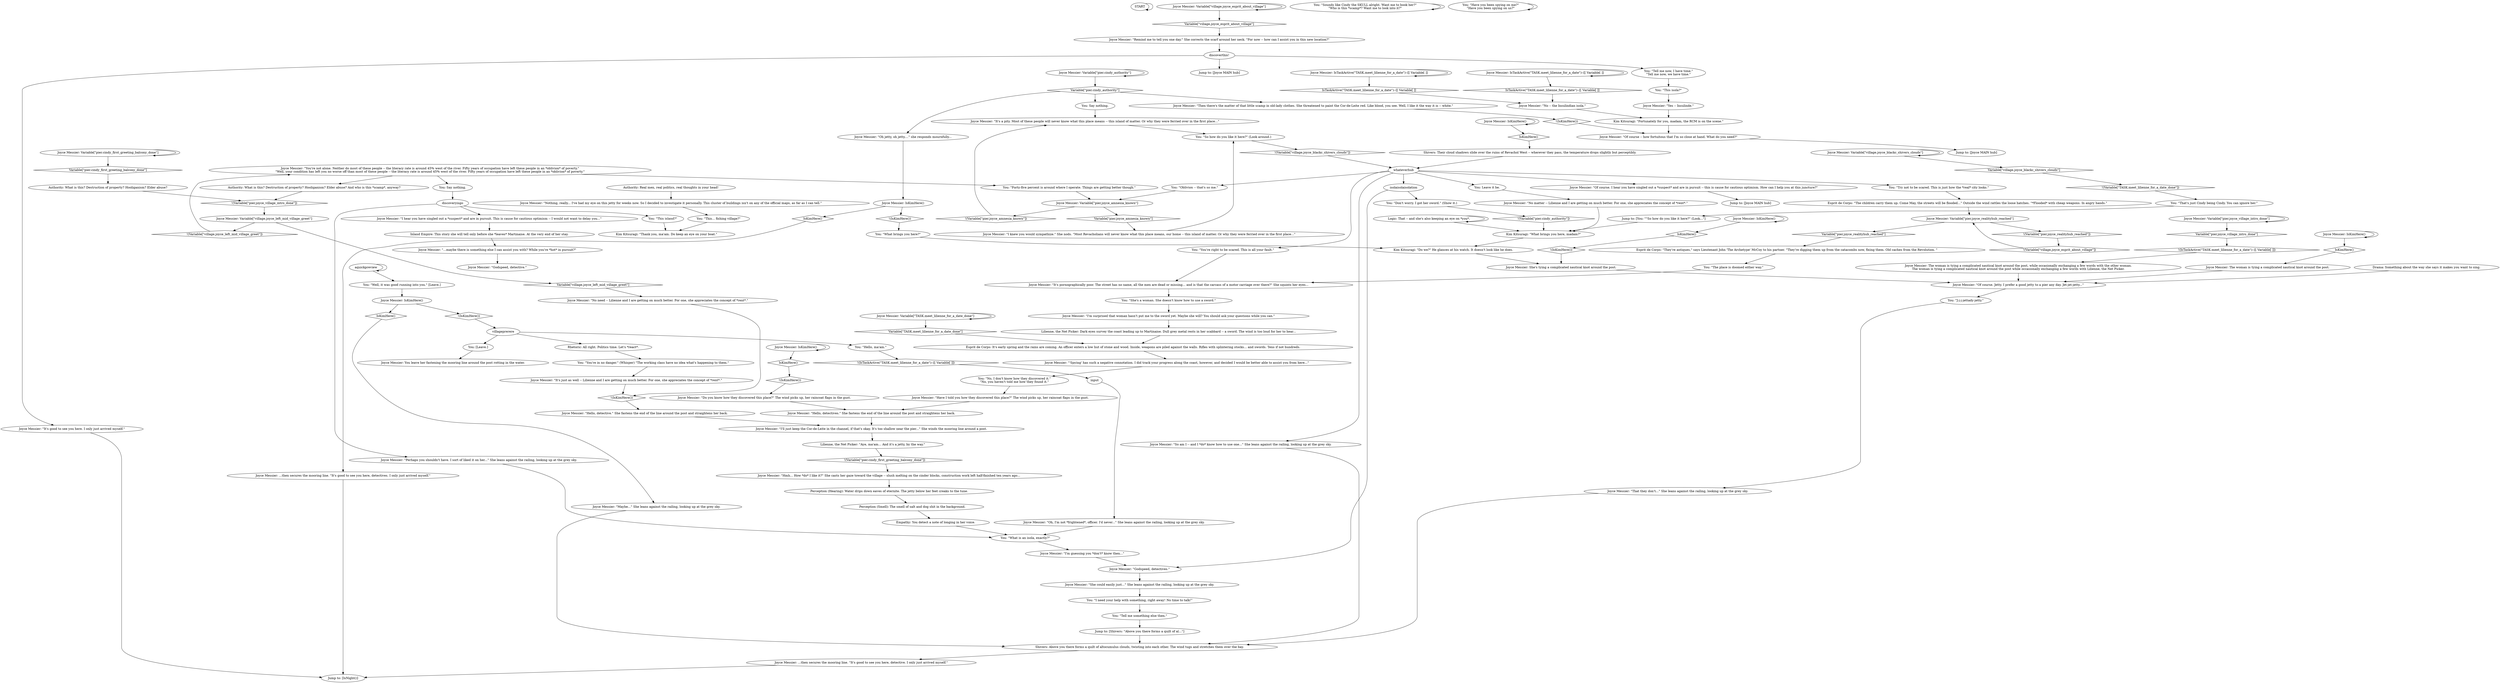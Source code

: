 # VILLAGE / JOYCE
# Joyce has sailed to village once you're looking for instigator. She's talking to net picker about sailing. Extra content about village and why she sailed there. GREETING HERE!
# ==================================================
digraph G {
	  0 [label="START"];
	  1 [label="input"];
	  2 [label="Joyce Messier: \"I'll just keep the Cor-de-Leite in the channel, if that's okay. It's too shallow near the pier...\" She winds the mooring line around a post."];
	  3 [label="Joyce Messier: \"It's good to see you here. I only just arrived myself.\""];
	  4 [label="You: \"Well, it was good running into you.\" [Leave.]"];
	  5 [label="You: \"What brings you here?\""];
	  6 [label="Joyce Messier: ...then secures the mooring line. \"It's good to see you here, detective. I only just arrived myself.\""];
	  7 [label="Joyce Messier: Variable[\"village.joyce_blackc_shivers_clouds\"]"];
	  8 [label="Variable[\"village.joyce_blackc_shivers_clouds\"]", shape=diamond];
	  9 [label="!(Variable[\"village.joyce_blackc_shivers_clouds\"])", shape=diamond];
	  10 [label="Joyce Messier: \"Hmh... How *do* I like it?\" She casts her gaze toward the village -- slush melting on the cinder blocks, construction work left half-finished ten years ago..."];
	  11 [label="Authority: What is this? Destruction of property? Hooliganism? Elder abuse? And who is this *scamp*, anyway?"];
	  12 [label="You: \"Oblivion -- that's so me.\""];
	  13 [label="You: \"The place is doomed either way.\""];
	  14 [label="Esprit de Corps: \"The children carry them up. Come May, the streets will be flooded...\" Outside the wind rattles the loose hatches. \"*Flooded* with cheap weapons. In angry hands.\""];
	  15 [label="Joyce Messier: \"Oh, I'm not *frightened*, officer. I'd never...\" She leans against the railing, looking up at the grey sky."];
	  16 [label="Joyce Messier: Variable[\"pier.joyce_village_intro_done\"]"];
	  17 [label="Variable[\"pier.joyce_village_intro_done\"]", shape=diamond];
	  18 [label="!(Variable[\"pier.joyce_village_intro_done\"])", shape=diamond];
	  19 [label="Joyce Messier: Variable[\"pier.cindy_authority\"]"];
	  20 [label="Variable[\"pier.cindy_authority\"]", shape=diamond];
	  21 [label="!(Variable[\"pier.cindy_authority\"])", shape=diamond];
	  22 [label="Joyce Messier: \"Perhaps you shouldn't have. I sort of liked it on her...\" She leans against the railing, looking up at the grey sky."];
	  23 [label="You: \"This isola?\""];
	  24 [label="Joyce Messier: IsKimHere()"];
	  25 [label="IsKimHere()", shape=diamond];
	  26 [label="!(IsKimHere())", shape=diamond];
	  27 [label="Kim Kitsuragi: \"What brings you here, madam?\""];
	  28 [label="You: \"So how do you like it here?\" (Look around.)"];
	  29 [label="Joyce Messier: \"Remind me to tell you one day.\" She corrects the scarf around her neck. \"For now -- how can I assist you in this new location?\""];
	  30 [label="Esprit de Corps: \"They're antiques,\" says Lieutenant John 'The Archetype' McCoy to his partner. \"They're digging them up from the catacombs now, fixing them. Old caches from the Revolution. \""];
	  31 [label="Joyce Messier: \"Have I told you how they discovered this place?\" The wind picks up, her raincoat flaps in the gust."];
	  32 [label="Joyce Messier: \"You're not alone. Neither do most of these people -- the literacy rate is around 45% west of the river. Fifty years of occupation have left these people in an *oblivion* of poverty.\"\n\"Well, your condition has left you no worse off than most of these people -- the literacy rate is around 45% west of the river. Fifty years of occupation have left these people in an *oblivion* of poverty.\"
"];
	  33 [label="Joyce Messier: IsTaskActive(\"TASK.meet_lilienne_for_a_date\")--[[ Variable[ ]]"];
	  34 [label="IsTaskActive(\"TASK.meet_lilienne_for_a_date\")--[[ Variable[ ]]", shape=diamond];
	  35 [label="!(IsTaskActive(\"TASK.meet_lilienne_for_a_date\")--[[ Variable[ ]])", shape=diamond];
	  36 [label="Joyce Messier: IsKimHere()"];
	  37 [label="IsKimHere()", shape=diamond];
	  38 [label="!(IsKimHere())", shape=diamond];
	  39 [label="Jump to: [You: \"\"So how do you like it here?\" (Look...\"]"];
	  40 [label="Joyce Messier: \"It's just as well -- Lilienne and I are getting on much better. For one, she appreciates the concept of *rent*.\""];
	  41 [label="Joyce Messier: \"That they don't...\" She leans against the railing, looking up at the grey sky."];
	  42 [label="Joyce Messier: \"Oh jetty, oh jetty....\" she responds mournfully..."];
	  43 [label="You: \"Sounds like Cindy the SKULL alright. Want me to book her?\"\n\"Who is this *scamp*? Want me to look into it?\""];
	  44 [label="Joyce Messier: \"No need -- Lilienne and I are getting on much better. For one, she appreciates the concept of *rent*.\""];
	  45 [label="Joyce Messier: IsTaskActive(\"TASK.meet_lilienne_for_a_date\")--[[ Variable[ ]]"];
	  46 [label="IsTaskActive(\"TASK.meet_lilienne_for_a_date\")--[[ Variable[ ]]", shape=diamond];
	  47 [label="!(IsTaskActive(\"TASK.meet_lilienne_for_a_date\")--[[ Variable[ ]])", shape=diamond];
	  48 [label="Jump to: [IsNight()]"];
	  49 [label="Joyce Messier: IsKimHere()"];
	  50 [label="IsKimHere()", shape=diamond];
	  51 [label="!(IsKimHere())", shape=diamond];
	  52 [label="Joyce Messier: \"Hello, detectives.\" She fastens the end of the line around the post and straightens her back."];
	  53 [label="discoveryisgo"];
	  54 [label="Joyce Messier: \"She could easily just...\" She leans against the railing, looking up at the grey sky."];
	  55 [label="Kim Kitsuragi: \"Thank you, ma'am. Do keep an eye on your boat.\""];
	  56 [label="Joyce Messier: \"No -- the Insulindian isola.\""];
	  57 [label="Joyce Messier: The woman is tying a complicated nautical knot around the post."];
	  58 [label="Kim Kitsuragi: \"Do we?\" He glances at his watch. It doesn't look like he does."];
	  59 [label="Joyce Messier: \"Nothing, really... I've had my eye on this jetty for weeks now. So I decided to investigate it personally. This cluster of buildings isn't on any of the official maps, as far as I can tell.\""];
	  60 [label="whateverhub"];
	  61 [label="Esprit de Corps: It's early spring and the rains are coming. An officer enters a low hut of stone and wood. Inside, weapons are piled against the walls. Rifles with splintering stocks... and swords. Tens if not hundreds."];
	  62 [label="Joyce Messier: IsKimHere()"];
	  63 [label="IsKimHere()", shape=diamond];
	  64 [label="!(IsKimHere())", shape=diamond];
	  65 [label="Joyce Messier: Variable[\"pier.cindy_first_greeting_balcony_done\"]"];
	  66 [label="Variable[\"pier.cindy_first_greeting_balcony_done\"]", shape=diamond];
	  67 [label="!(Variable[\"pier.cindy_first_greeting_balcony_done\"])", shape=diamond];
	  68 [label="Joyce Messier: \"Of course. Jetty. I prefer a good jetty to a pier any day. Jet-jet-jetty...\""];
	  69 [label="villageprerere"];
	  70 [label="Joyce Messier: \"Godspeed, detective.\""];
	  71 [label="Jump to: [Joyce MAIN hub]"];
	  72 [label="You: \"Tell me something else then.\""];
	  73 [label="Joyce Messier: \"Of course -- how fortuitous that I'm so close at hand. What do you need?\""];
	  74 [label="Rhetoric: All right. Politics time. Let's *react*."];
	  75 [label="You: \"J-j-j-jettady-jetty.\""];
	  76 [label="Drama: Something about the way she says it makes you want to sing."];
	  77 [label="Joyce Messier: She's tying a complicated nautical knot around the post."];
	  78 [label="Joyce Messier: \"I hear you have singled out a *suspect* and are in pursuit. This is cause for cautious optimism -- I would not want to delay you...\""];
	  79 [label="You: \"This... fishing village?\""];
	  80 [label="Logic: That -- and she's also keeping an eye on *you*."];
	  81 [label="You: \"Have you been spying on me?\"\n\"Have you been spying on us?\""];
	  82 [label="Joyce Messier: \"'Spying' has such a negative connotation. I did track your progress along the coast, however, and decided I would be better able to assist you from here...\""];
	  83 [label="Joyce Messier: Variable[\"village.joyce_esprit_about_village\"]"];
	  84 [label="Variable[\"village.joyce_esprit_about_village\"]", shape=diamond];
	  85 [label="!(Variable[\"village.joyce_esprit_about_village\"])", shape=diamond];
	  86 [label="Joyce Messier: \"Do you know how they discovered this place?\" The wind picks up, her raincoat flaps in the gust."];
	  87 [label="aquickpreview"];
	  88 [label="You: \"I need your help with something, right away! No time to talk!\""];
	  89 [label="Empathy: You detect a note of longing in her voice."];
	  90 [label="Joyce Messier: \"It's pornographically poor. The street has no name, all the men are dead or missing... and is that the carcass of a motor carriage over there?\" She squints her eyes..."];
	  91 [label="Joyce Messier: \"Maybe...\" She leans against the railing, looking up at the grey sky."];
	  92 [label="Joyce Messier: \"Godspeed, detectives.\""];
	  93 [label="You: \"No, I don't know how they discovered it.\"\n\"No, you haven't told me how they found it.\""];
	  94 [label="Joyce Messier: \"Then there's the matter of that little scamp in old-lady clothes. She threatened to paint the Cor-de-Leite red. Like blood, you see. Well, I like it the way it is -- white.\""];
	  95 [label="You: \"That's just Cindy being Cindy. You can ignore her.\""];
	  96 [label="Joyce Messier: \"I'm surprised that woman hasn't put me to the sword yet. Maybe she will? You should ask your questions while you can.\""];
	  97 [label="Joyce Messier: \"So am I -- and I *do* know how to use one...\" She leans against the railing, looking up at the grey sky."];
	  98 [label="You: \"Don't worry. I got her sword.\" (Show it.)"];
	  99 [label="You: \"What is an isola, exactly?\""];
	  100 [label="Jump to: [Shivers: \"Above you there forms a quilt of al...\"]"];
	  101 [label="Joyce Messier: \"Of course. I hear you have singled out a *suspect* and are in pursuit -- this is cause for cautious optimism. How can I help you at this juncture?\""];
	  102 [label="You: \"She's a woman. She doesn't know how to use a sword.\""];
	  103 [label="Joyce Messier: Variable[\"TASK.meet_lilienne_for_a_date_done\"]"];
	  104 [label="Variable[\"TASK.meet_lilienne_for_a_date_done\"]", shape=diamond];
	  105 [label="!(Variable[\"TASK.meet_lilienne_for_a_date_done\"])", shape=diamond];
	  106 [label="Shivers: Their cloud shadows slide over the ruins of Revachol West -- wherever they pass, the temperature drops slightly but perceptibly."];
	  107 [label="Kim Kitsuragi: \"Fortunately for you, madam, the RCM is on the scene.\""];
	  108 [label="isolaisolaisolation"];
	  109 [label="You: Say nothing."];
	  110 [label="You: Say nothing."];
	  111 [label="You: Leave it be."];
	  112 [label="You: \"You're right to be scared. This is all your fault.\""];
	  113 [label="You: \"You're in no danger.\" (Whisper) \"The working class have no idea what's happening to them.\""];
	  114 [label="Authority: Real men, real politics, real thoughts in your head!"];
	  115 [label="Joyce Messier: You leave her fastening the mooring line around the post rotting in the water."];
	  116 [label="Perception (Hearing): Water drips down eaves of eternite. The jetty below her feet creaks to the tune."];
	  117 [label="You: \"Try not to be scared. This is just how the *real* city looks.\""];
	  118 [label="Inland Empire: This story she will tell only before she *leaves* Martinaise. At the very end of her stay."];
	  119 [label="Lilienne, the Net Picker: \"Aye, ma'am... And it's a jetty, by the way.\""];
	  120 [label="Joyce Messier: \"I'm guessing you *don't* know then...\""];
	  121 [label="Joyce Messier: Variable[\"pier.joyce_amnesia_known\"]"];
	  122 [label="Variable[\"pier.joyce_amnesia_known\"]", shape=diamond];
	  123 [label="!(Variable[\"pier.joyce_amnesia_known\"])", shape=diamond];
	  124 [label="Joyce Messier: \"No matter -- Lilienne and I are getting on much better. For one, she appreciates the concept of *rent*.\""];
	  125 [label="Joyce Messier: IsKimHere()"];
	  126 [label="IsKimHere()", shape=diamond];
	  127 [label="!(IsKimHere())", shape=diamond];
	  128 [label="Jump to: [Joyce MAIN hub]"];
	  129 [label="Joyce Messier: IsKimHere()"];
	  130 [label="IsKimHere()", shape=diamond];
	  131 [label="!(IsKimHere())", shape=diamond];
	  132 [label="discoverthis!"];
	  133 [label="Perception (Smell): The smell of salt and dog shit in the background."];
	  134 [label="Joyce Messier: Variable[\"village.joyce_left_mid_village_greet\"]"];
	  135 [label="Variable[\"village.joyce_left_mid_village_greet\"]", shape=diamond];
	  136 [label="!(Variable[\"village.joyce_left_mid_village_greet\"])", shape=diamond];
	  137 [label="Authority: What is this? Destruction of property? Hooliganism? Elder abuse?"];
	  138 [label="You: \"This island?\""];
	  139 [label="You: \"Hello, ma'am.\""];
	  140 [label="You: [Leave.]"];
	  141 [label="Joyce Messier: The woman is tying a complicated nautical knot around the post, while occasionally exchanging a few words with the other woman.\nThe woman is tying a complicated nautical knot around the post while occasionally exchanging a few words with Lilienne, the Net Picker."];
	  142 [label="Joyce Messier: Variable[\"pier.joyce_realityhub_reached\"]"];
	  143 [label="Variable[\"pier.joyce_realityhub_reached\"]", shape=diamond];
	  144 [label="!(Variable[\"pier.joyce_realityhub_reached\"])", shape=diamond];
	  145 [label="Joyce Messier: \"Yes -- Insulinde.\""];
	  146 [label="Joyce Messier: \"Hello, detective.\" She fastens the end of the line around the post and straightens her back."];
	  147 [label="Joyce Messier: \"...maybe there is something else I can assist you with? While you're *hot* in pursuit?\""];
	  148 [label="Shivers: Above you there forms a quilt of altocumulus clouds, twisting into each other. The wind tugs and stretches them over the bay."];
	  149 [label="Jump to: [Joyce MAIN hub]"];
	  150 [label="You: \"Tell me now, I have time.\"\n\"Tell me now, we have time.\""];
	  151 [label="Joyce Messier: ...then secures the mooring line. \"It's good to see you here, detectives. I only just arrived myself.\""];
	  152 [label="Joyce Messier: \"I knew you would sympathize.\" She nods. \"Most Revacholians will never know what this place means, our home -- this island of matter. Or why they were ferried over in the first place...\""];
	  153 [label="Joyce Messier: \"It's a pity. Most of these people will never know what this place means -- this island of matter. Or why they were ferried over in the first place...\""];
	  154 [label="You: \"Forty-five percent is around where I operate. Things are getting better though.\""];
	  155 [label="Lilienne, the Net Picker: Dark eyes survey the coast leading up to Martinaise. Dull grey metal rests in her scabbard -- a sword. The wind is too loud for her to hear..."];
	  0 -> 0
	  1 -> 15
	  2 -> 119
	  3 -> 48
	  4 -> 125
	  5 -> 58
	  6 -> 48
	  7 -> 8
	  7 -> 7
	  8 -> 105
	  9 -> 60
	  10 -> 116
	  11 -> 18
	  12 -> 121
	  13 -> 90
	  14 -> 142
	  15 -> 99
	  16 -> 16
	  16 -> 17
	  17 -> 47
	  18 -> 134
	  19 -> 19
	  19 -> 20
	  20 -> 42
	  20 -> 110
	  20 -> 94
	  21 -> 27
	  22 -> 99
	  23 -> 145
	  24 -> 24
	  24 -> 25
	  25 -> 57
	  26 -> 77
	  27 -> 58
	  28 -> 9
	  29 -> 132
	  30 -> 13
	  31 -> 52
	  32 -> 154
	  32 -> 11
	  32 -> 109
	  33 -> 33
	  33 -> 34
	  34 -> 56
	  35 -> 1
	  36 -> 36
	  36 -> 37
	  37 -> 51
	  38 -> 146
	  39 -> 27
	  40 -> 38
	  41 -> 148
	  42 -> 129
	  43 -> 43
	  44 -> 38
	  45 -> 45
	  45 -> 46
	  46 -> 56
	  47 -> 141
	  49 -> 49
	  49 -> 50
	  50 -> 26
	  51 -> 86
	  52 -> 2
	  53 -> 138
	  53 -> 78
	  53 -> 22
	  54 -> 88
	  56 -> 107
	  57 -> 68
	  58 -> 77
	  59 -> 79
	  60 -> 97
	  60 -> 101
	  60 -> 12
	  60 -> 108
	  60 -> 111
	  60 -> 112
	  60 -> 117
	  61 -> 82
	  62 -> 62
	  62 -> 63
	  63 -> 106
	  64 -> 73
	  65 -> 65
	  65 -> 66
	  66 -> 137
	  67 -> 10
	  68 -> 75
	  69 -> 74
	  69 -> 139
	  69 -> 140
	  72 -> 100
	  73 -> 128
	  74 -> 113
	  75 -> 41
	  76 -> 68
	  77 -> 68
	  78 -> 118
	  79 -> 55
	  80 -> 80
	  80 -> 27
	  81 -> 81
	  82 -> 93
	  83 -> 83
	  83 -> 84
	  84 -> 29
	  85 -> 142
	  86 -> 52
	  87 -> 4
	  87 -> 87
	  88 -> 72
	  89 -> 99
	  90 -> 102
	  91 -> 148
	  92 -> 54
	  93 -> 31
	  94 -> 64
	  95 -> 39
	  96 -> 155
	  97 -> 148
	  98 -> 21
	  99 -> 120
	  100 -> 148
	  101 -> 149
	  102 -> 96
	  103 -> 104
	  103 -> 103
	  104 -> 61
	  105 -> 95
	  106 -> 60
	  107 -> 73
	  108 -> 98
	  108 -> 92
	  109 -> 53
	  110 -> 153
	  111 -> 124
	  112 -> 90
	  113 -> 40
	  114 -> 59
	  116 -> 133
	  117 -> 14
	  118 -> 147
	  119 -> 67
	  120 -> 92
	  121 -> 122
	  121 -> 123
	  122 -> 152
	  123 -> 153
	  124 -> 27
	  125 -> 126
	  125 -> 127
	  126 -> 91
	  127 -> 69
	  129 -> 130
	  129 -> 131
	  130 -> 151
	  131 -> 5
	  132 -> 3
	  132 -> 150
	  132 -> 71
	  133 -> 89
	  134 -> 136
	  134 -> 135
	  135 -> 44
	  136 -> 32
	  137 -> 18
	  138 -> 55
	  139 -> 35
	  140 -> 115
	  141 -> 68
	  142 -> 144
	  142 -> 143
	  143 -> 30
	  144 -> 85
	  145 -> 107
	  146 -> 2
	  147 -> 70
	  148 -> 6
	  150 -> 23
	  151 -> 48
	  152 -> 28
	  153 -> 28
	  154 -> 121
	  155 -> 61
}

